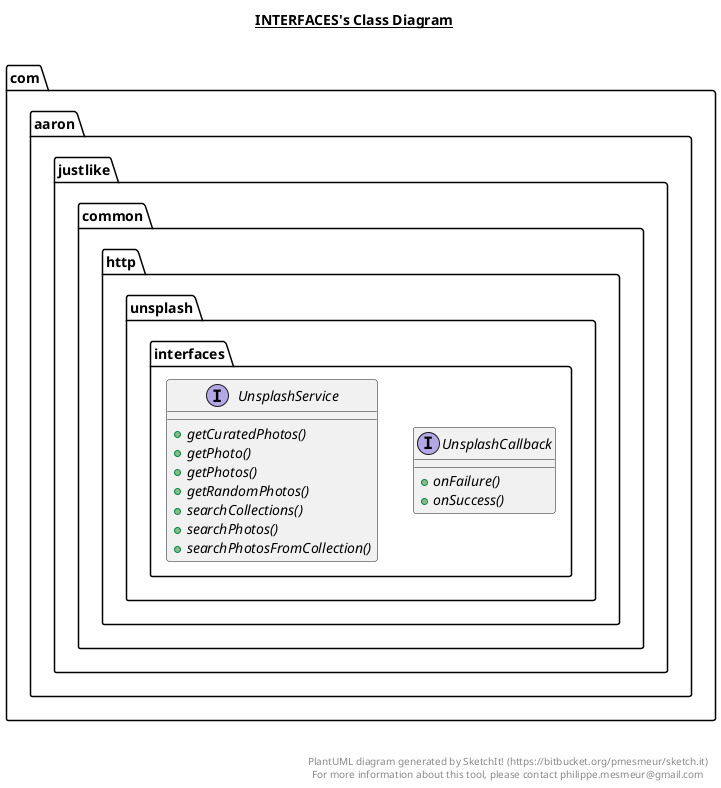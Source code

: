 @startuml

title __INTERFACES's Class Diagram__\n

  namespace com.aaron.justlike {
    namespace common {
      namespace http.unsplash {
        namespace interfaces {
          interface com.aaron.justlike.common.http.unsplash.interfaces.UnsplashCallback {
              {abstract} + onFailure()
              {abstract} + onSuccess()
          }
        }
      }
    }
  }
  

  namespace com.aaron.justlike {
    namespace common {
      namespace http.unsplash {
        namespace interfaces {
          interface com.aaron.justlike.common.http.unsplash.interfaces.UnsplashService {
              {abstract} + getCuratedPhotos()
              {abstract} + getPhoto()
              {abstract} + getPhotos()
              {abstract} + getRandomPhotos()
              {abstract} + searchCollections()
              {abstract} + searchPhotos()
              {abstract} + searchPhotosFromCollection()
          }
        }
      }
    }
  }
  



right footer


PlantUML diagram generated by SketchIt! (https://bitbucket.org/pmesmeur/sketch.it)
For more information about this tool, please contact philippe.mesmeur@gmail.com
endfooter

@enduml
